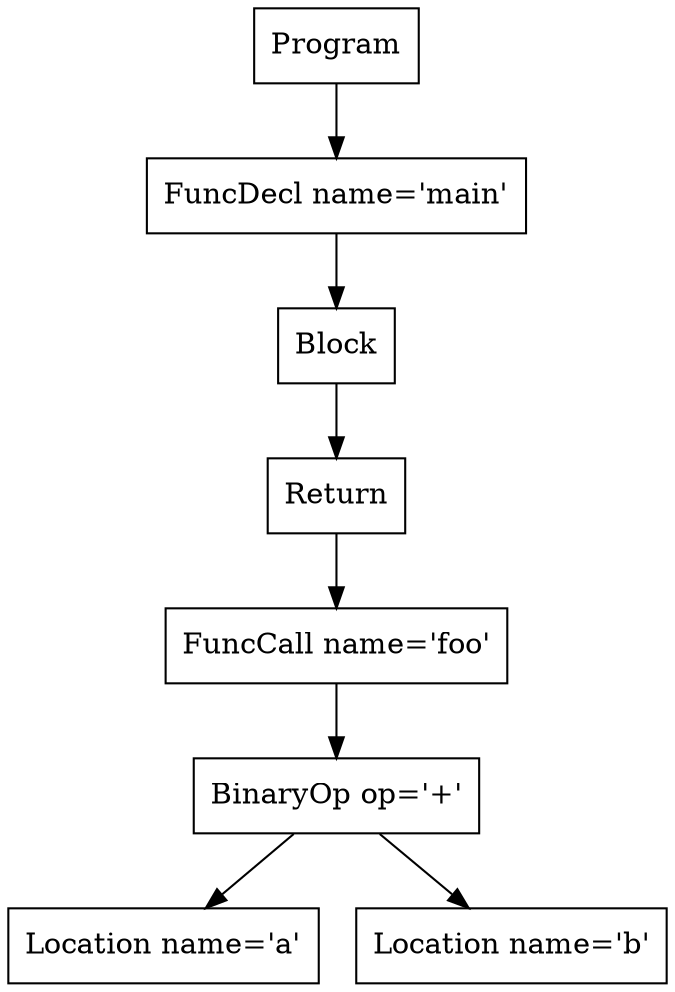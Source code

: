 digraph AST {
6 [shape=box, label="Location name='a'"];
7 [shape=box, label="Location name='b'"];
5 [shape=box, label="BinaryOp op='+'"];
5 -> 6;
5 -> 7;
4 [shape=box, label="FuncCall name='foo'"];
4 -> 5;
3 [shape=box, label="Return"];
3 -> 4;
2 [shape=box, label="Block"];
2 -> 3;
1 [shape=box, label="FuncDecl name='main'"];
1 -> 2;
0 [shape=box, label="Program"];
0 -> 1;
}
